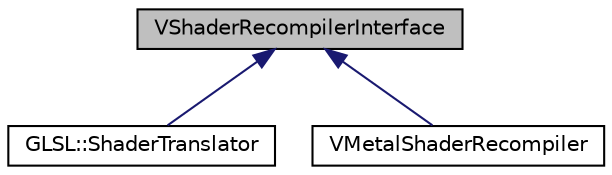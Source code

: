 digraph "VShaderRecompilerInterface"
{
  edge [fontname="Helvetica",fontsize="10",labelfontname="Helvetica",labelfontsize="10"];
  node [fontname="Helvetica",fontsize="10",shape=record];
  Node1 [label="VShaderRecompilerInterface",height=0.2,width=0.4,color="black", fillcolor="grey75", style="filled", fontcolor="black"];
  Node1 -> Node2 [dir="back",color="midnightblue",fontsize="10",style="solid",fontname="Helvetica"];
  Node2 [label="GLSL::ShaderTranslator",height=0.2,width=0.4,color="black", fillcolor="white", style="filled",URL="$class_g_l_s_l_1_1_shader_translator.html"];
  Node1 -> Node3 [dir="back",color="midnightblue",fontsize="10",style="solid",fontname="Helvetica"];
  Node3 [label="VMetalShaderRecompiler",height=0.2,width=0.4,color="black", fillcolor="white", style="filled",URL="$class_v_metal_shader_recompiler.html"];
}
